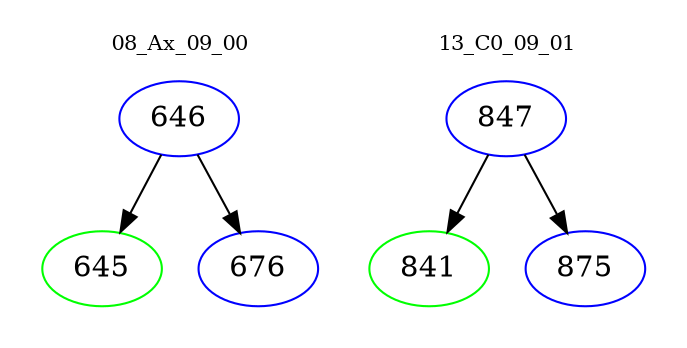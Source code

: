 digraph{
subgraph cluster_0 {
color = white
label = "08_Ax_09_00";
fontsize=10;
T0_646 [label="646", color="blue"]
T0_646 -> T0_645 [color="black"]
T0_645 [label="645", color="green"]
T0_646 -> T0_676 [color="black"]
T0_676 [label="676", color="blue"]
}
subgraph cluster_1 {
color = white
label = "13_C0_09_01";
fontsize=10;
T1_847 [label="847", color="blue"]
T1_847 -> T1_841 [color="black"]
T1_841 [label="841", color="green"]
T1_847 -> T1_875 [color="black"]
T1_875 [label="875", color="blue"]
}
}
